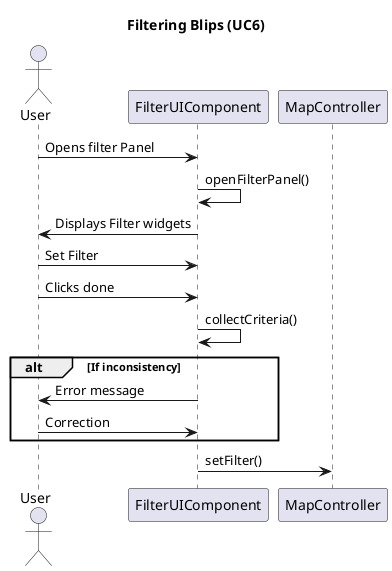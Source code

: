 @startuml
'https://plantuml.com/deployment-diagram
title Filtering Blips (UC6)
actor User
participant FilterUIComponent
participant MapController

User -> FilterUIComponent: Opens filter Panel
FilterUIComponent -> FilterUIComponent: openFilterPanel()
FilterUIComponent -> User: Displays Filter widgets

User -> FilterUIComponent: Set Filter
User -> FilterUIComponent: Clicks done
FilterUIComponent -> FilterUIComponent: collectCriteria()
alt If inconsistency
    FilterUIComponent -> User: Error message
    User-> FilterUIComponent: Correction
end

FilterUIComponent -> MapController: setFilter()

@enduml